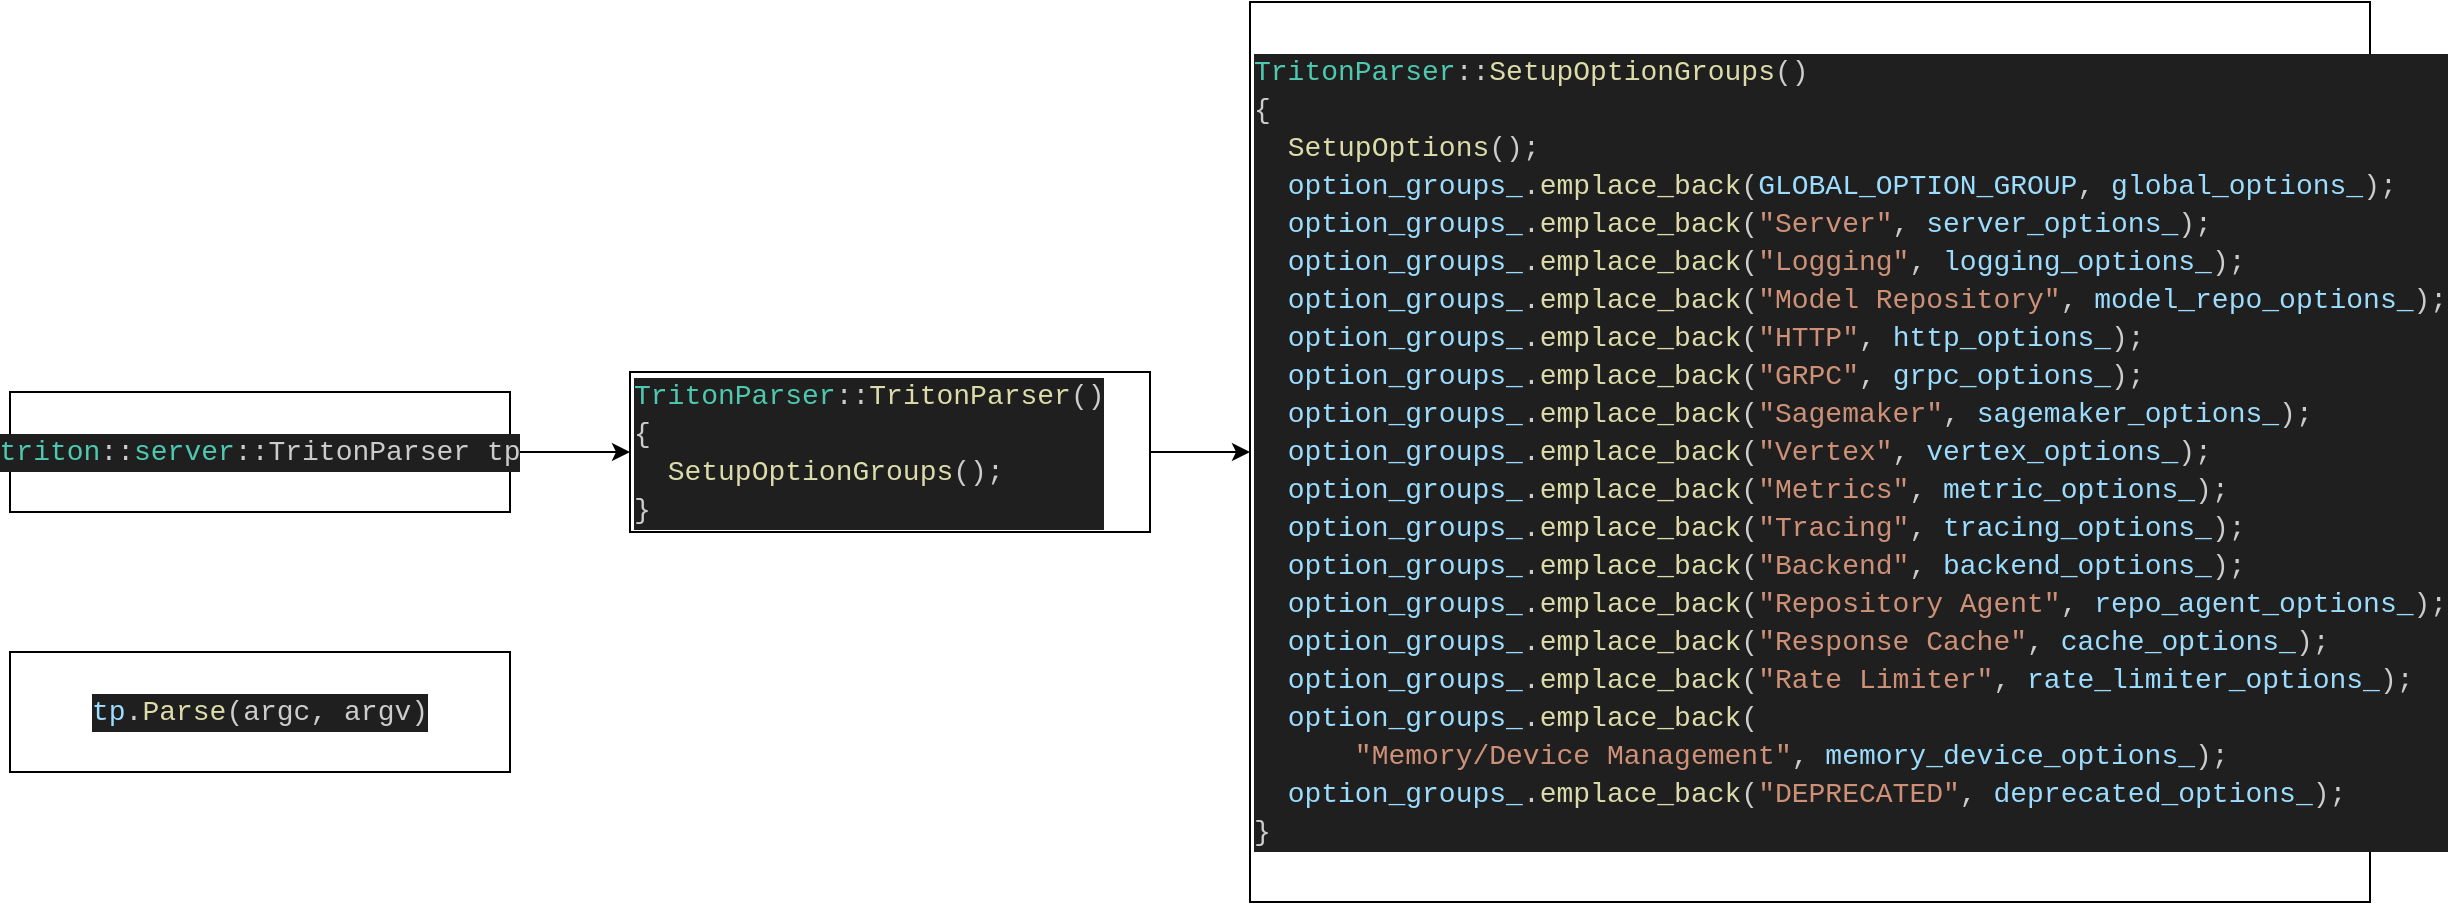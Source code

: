 <mxfile version="26.0.5">
  <diagram name="第 1 页" id="bzPSUCuEi1GjW8RFPb2N">
    <mxGraphModel dx="1674" dy="1941" grid="1" gridSize="10" guides="1" tooltips="1" connect="1" arrows="1" fold="1" page="1" pageScale="1" pageWidth="827" pageHeight="1169" math="0" shadow="0">
      <root>
        <mxCell id="0" />
        <mxCell id="1" parent="0" />
        <mxCell id="B4u7MFJt4ic3U0WcCb89-3" value="" style="edgeStyle=orthogonalEdgeStyle;rounded=0;orthogonalLoop=1;jettySize=auto;html=1;" edge="1" parent="1" source="B4u7MFJt4ic3U0WcCb89-1" target="B4u7MFJt4ic3U0WcCb89-2">
          <mxGeometry relative="1" as="geometry" />
        </mxCell>
        <mxCell id="B4u7MFJt4ic3U0WcCb89-1" value="&lt;div style=&quot;color: rgb(204, 204, 204); background-color: rgb(31, 31, 31); font-family: Consolas, &amp;quot;Courier New&amp;quot;, monospace; font-size: 14px; line-height: 19px; white-space: pre;&quot;&gt;&lt;span style=&quot;color: #4ec9b0;&quot;&gt;triton&lt;/span&gt;::&lt;span style=&quot;color: #4ec9b0;&quot;&gt;server&lt;/span&gt;::TritonParser tp&lt;/div&gt;" style="rounded=0;whiteSpace=wrap;html=1;" vertex="1" parent="1">
          <mxGeometry x="120" y="40" width="250" height="60" as="geometry" />
        </mxCell>
        <mxCell id="B4u7MFJt4ic3U0WcCb89-5" value="" style="edgeStyle=orthogonalEdgeStyle;rounded=0;orthogonalLoop=1;jettySize=auto;html=1;" edge="1" parent="1" source="B4u7MFJt4ic3U0WcCb89-2" target="B4u7MFJt4ic3U0WcCb89-4">
          <mxGeometry relative="1" as="geometry" />
        </mxCell>
        <mxCell id="B4u7MFJt4ic3U0WcCb89-2" value="&lt;div style=&quot;color: rgb(204, 204, 204); background-color: rgb(31, 31, 31); font-family: Consolas, &amp;quot;Courier New&amp;quot;, monospace; font-size: 14px; line-height: 19px; white-space: pre;&quot;&gt;&lt;div style=&quot;line-height: 19px;&quot;&gt;&lt;div&gt;&lt;span style=&quot;color: rgb(78, 201, 176);&quot;&gt;TritonParser&lt;/span&gt;::&lt;span style=&quot;color: rgb(220, 220, 170);&quot;&gt;TritonParser&lt;/span&gt;()&lt;/div&gt;&lt;div&gt;&lt;span style=&quot;background-color: light-dark(rgb(31, 31, 31), rgb(210, 210, 210)); color: light-dark(rgb(204, 204, 204), rgb(62, 62, 62));&quot;&gt;{&lt;/span&gt;&lt;/div&gt;&lt;div&gt;&amp;nbsp; &lt;span style=&quot;color: rgb(220, 220, 170);&quot;&gt;SetupOptionGroups&lt;/span&gt;();&lt;/div&gt;&lt;div&gt;}&lt;/div&gt;&lt;/div&gt;&lt;/div&gt;" style="rounded=0;whiteSpace=wrap;html=1;align=left;" vertex="1" parent="1">
          <mxGeometry x="430" y="30" width="260" height="80" as="geometry" />
        </mxCell>
        <mxCell id="B4u7MFJt4ic3U0WcCb89-4" value="&lt;div style=&quot;color: rgb(204, 204, 204); background-color: rgb(31, 31, 31); font-family: Consolas, &amp;quot;Courier New&amp;quot;, monospace; font-size: 14px; line-height: 19px; white-space: pre;&quot;&gt;&lt;div style=&quot;line-height: 19px;&quot;&gt;&lt;div style=&quot;line-height: 19px;&quot;&gt;&lt;div&gt;&lt;span style=&quot;color: #4ec9b0;&quot;&gt;TritonParser&lt;/span&gt;::&lt;span style=&quot;color: #dcdcaa;&quot;&gt;SetupOptionGroups&lt;/span&gt;()&lt;/div&gt;&lt;div&gt;{&lt;/div&gt;&lt;div&gt;&amp;nbsp; &lt;span style=&quot;color: #dcdcaa;&quot;&gt;SetupOptions&lt;/span&gt;();&lt;/div&gt;&lt;div&gt;&amp;nbsp; &lt;span style=&quot;color: #9cdcfe;&quot;&gt;option_groups_&lt;/span&gt;.&lt;span style=&quot;color: #dcdcaa;&quot;&gt;emplace_back&lt;/span&gt;(&lt;span style=&quot;color: #9cdcfe;&quot;&gt;GLOBAL_OPTION_GROUP&lt;/span&gt;, &lt;span style=&quot;color: #9cdcfe;&quot;&gt;global_options_&lt;/span&gt;);&lt;/div&gt;&lt;div&gt;&amp;nbsp; &lt;span style=&quot;color: #9cdcfe;&quot;&gt;option_groups_&lt;/span&gt;.&lt;span style=&quot;color: #dcdcaa;&quot;&gt;emplace_back&lt;/span&gt;(&lt;span style=&quot;color: #ce9178;&quot;&gt;&quot;Server&quot;&lt;/span&gt;, &lt;span style=&quot;color: #9cdcfe;&quot;&gt;server_options_&lt;/span&gt;);&lt;/div&gt;&lt;div&gt;&amp;nbsp; &lt;span style=&quot;color: #9cdcfe;&quot;&gt;option_groups_&lt;/span&gt;.&lt;span style=&quot;color: #dcdcaa;&quot;&gt;emplace_back&lt;/span&gt;(&lt;span style=&quot;color: #ce9178;&quot;&gt;&quot;Logging&quot;&lt;/span&gt;, &lt;span style=&quot;color: #9cdcfe;&quot;&gt;logging_options_&lt;/span&gt;);&lt;/div&gt;&lt;div&gt;&amp;nbsp; &lt;span style=&quot;color: #9cdcfe;&quot;&gt;option_groups_&lt;/span&gt;.&lt;span style=&quot;color: #dcdcaa;&quot;&gt;emplace_back&lt;/span&gt;(&lt;span style=&quot;color: #ce9178;&quot;&gt;&quot;Model Repository&quot;&lt;/span&gt;, &lt;span style=&quot;color: #9cdcfe;&quot;&gt;model_repo_options_&lt;/span&gt;);&lt;/div&gt;&lt;div&gt;&amp;nbsp; &lt;span style=&quot;color: #9cdcfe;&quot;&gt;option_groups_&lt;/span&gt;.&lt;span style=&quot;color: #dcdcaa;&quot;&gt;emplace_back&lt;/span&gt;(&lt;span style=&quot;color: #ce9178;&quot;&gt;&quot;HTTP&quot;&lt;/span&gt;, &lt;span style=&quot;color: #9cdcfe;&quot;&gt;http_options_&lt;/span&gt;);&lt;/div&gt;&lt;div&gt;&amp;nbsp; &lt;span style=&quot;color: #9cdcfe;&quot;&gt;option_groups_&lt;/span&gt;.&lt;span style=&quot;color: #dcdcaa;&quot;&gt;emplace_back&lt;/span&gt;(&lt;span style=&quot;color: #ce9178;&quot;&gt;&quot;GRPC&quot;&lt;/span&gt;, &lt;span style=&quot;color: #9cdcfe;&quot;&gt;grpc_options_&lt;/span&gt;);&lt;/div&gt;&lt;div&gt;&amp;nbsp; &lt;span style=&quot;color: #9cdcfe;&quot;&gt;option_groups_&lt;/span&gt;.&lt;span style=&quot;color: #dcdcaa;&quot;&gt;emplace_back&lt;/span&gt;(&lt;span style=&quot;color: #ce9178;&quot;&gt;&quot;Sagemaker&quot;&lt;/span&gt;, &lt;span style=&quot;color: #9cdcfe;&quot;&gt;sagemaker_options_&lt;/span&gt;);&lt;/div&gt;&lt;div&gt;&amp;nbsp; &lt;span style=&quot;color: #9cdcfe;&quot;&gt;option_groups_&lt;/span&gt;.&lt;span style=&quot;color: #dcdcaa;&quot;&gt;emplace_back&lt;/span&gt;(&lt;span style=&quot;color: #ce9178;&quot;&gt;&quot;Vertex&quot;&lt;/span&gt;, &lt;span style=&quot;color: #9cdcfe;&quot;&gt;vertex_options_&lt;/span&gt;);&lt;/div&gt;&lt;div&gt;&amp;nbsp; &lt;span style=&quot;color: #9cdcfe;&quot;&gt;option_groups_&lt;/span&gt;.&lt;span style=&quot;color: #dcdcaa;&quot;&gt;emplace_back&lt;/span&gt;(&lt;span style=&quot;color: #ce9178;&quot;&gt;&quot;Metrics&quot;&lt;/span&gt;, &lt;span style=&quot;color: #9cdcfe;&quot;&gt;metric_options_&lt;/span&gt;);&lt;/div&gt;&lt;div&gt;&amp;nbsp; &lt;span style=&quot;color: #9cdcfe;&quot;&gt;option_groups_&lt;/span&gt;.&lt;span style=&quot;color: #dcdcaa;&quot;&gt;emplace_back&lt;/span&gt;(&lt;span style=&quot;color: #ce9178;&quot;&gt;&quot;Tracing&quot;&lt;/span&gt;, &lt;span style=&quot;color: #9cdcfe;&quot;&gt;tracing_options_&lt;/span&gt;);&lt;/div&gt;&lt;div&gt;&amp;nbsp; &lt;span style=&quot;color: #9cdcfe;&quot;&gt;option_groups_&lt;/span&gt;.&lt;span style=&quot;color: #dcdcaa;&quot;&gt;emplace_back&lt;/span&gt;(&lt;span style=&quot;color: #ce9178;&quot;&gt;&quot;Backend&quot;&lt;/span&gt;, &lt;span style=&quot;color: #9cdcfe;&quot;&gt;backend_options_&lt;/span&gt;);&lt;/div&gt;&lt;div&gt;&amp;nbsp; &lt;span style=&quot;color: #9cdcfe;&quot;&gt;option_groups_&lt;/span&gt;.&lt;span style=&quot;color: #dcdcaa;&quot;&gt;emplace_back&lt;/span&gt;(&lt;span style=&quot;color: #ce9178;&quot;&gt;&quot;Repository Agent&quot;&lt;/span&gt;, &lt;span style=&quot;color: #9cdcfe;&quot;&gt;repo_agent_options_&lt;/span&gt;);&lt;/div&gt;&lt;div&gt;&amp;nbsp; &lt;span style=&quot;color: #9cdcfe;&quot;&gt;option_groups_&lt;/span&gt;.&lt;span style=&quot;color: #dcdcaa;&quot;&gt;emplace_back&lt;/span&gt;(&lt;span style=&quot;color: #ce9178;&quot;&gt;&quot;Response Cache&quot;&lt;/span&gt;, &lt;span style=&quot;color: #9cdcfe;&quot;&gt;cache_options_&lt;/span&gt;);&lt;/div&gt;&lt;div&gt;&amp;nbsp; &lt;span style=&quot;color: #9cdcfe;&quot;&gt;option_groups_&lt;/span&gt;.&lt;span style=&quot;color: #dcdcaa;&quot;&gt;emplace_back&lt;/span&gt;(&lt;span style=&quot;color: #ce9178;&quot;&gt;&quot;Rate Limiter&quot;&lt;/span&gt;, &lt;span style=&quot;color: #9cdcfe;&quot;&gt;rate_limiter_options_&lt;/span&gt;);&lt;/div&gt;&lt;div&gt;&amp;nbsp; &lt;span style=&quot;color: #9cdcfe;&quot;&gt;option_groups_&lt;/span&gt;.&lt;span style=&quot;color: #dcdcaa;&quot;&gt;emplace_back&lt;/span&gt;(&lt;/div&gt;&lt;div&gt;&amp;nbsp; &amp;nbsp; &amp;nbsp; &lt;span style=&quot;color: #ce9178;&quot;&gt;&quot;Memory/Device Management&quot;&lt;/span&gt;, &lt;span style=&quot;color: #9cdcfe;&quot;&gt;memory_device_options_&lt;/span&gt;);&lt;/div&gt;&lt;div&gt;&amp;nbsp; &lt;span style=&quot;color: #9cdcfe;&quot;&gt;option_groups_&lt;/span&gt;.&lt;span style=&quot;color: #dcdcaa;&quot;&gt;emplace_back&lt;/span&gt;(&lt;span style=&quot;color: #ce9178;&quot;&gt;&quot;DEPRECATED&quot;&lt;/span&gt;, &lt;span style=&quot;color: #9cdcfe;&quot;&gt;deprecated_options_&lt;/span&gt;);&lt;/div&gt;&lt;div&gt;}&lt;/div&gt;&lt;/div&gt;&lt;/div&gt;&lt;/div&gt;" style="rounded=0;whiteSpace=wrap;html=1;align=left;" vertex="1" parent="1">
          <mxGeometry x="740" y="-155" width="560" height="450" as="geometry" />
        </mxCell>
        <mxCell id="B4u7MFJt4ic3U0WcCb89-6" value="&lt;div style=&quot;color: rgb(204, 204, 204); background-color: rgb(31, 31, 31); font-family: Consolas, &amp;quot;Courier New&amp;quot;, monospace; font-size: 14px; line-height: 19px; white-space: pre;&quot;&gt;&lt;div style=&quot;line-height: 19px;&quot;&gt;&lt;span style=&quot;color: #9cdcfe;&quot;&gt;tp&lt;/span&gt;.&lt;span style=&quot;color: #dcdcaa;&quot;&gt;Parse&lt;/span&gt;(argc, argv)&lt;/div&gt;&lt;/div&gt;" style="rounded=0;whiteSpace=wrap;html=1;" vertex="1" parent="1">
          <mxGeometry x="120" y="170" width="250" height="60" as="geometry" />
        </mxCell>
      </root>
    </mxGraphModel>
  </diagram>
</mxfile>
